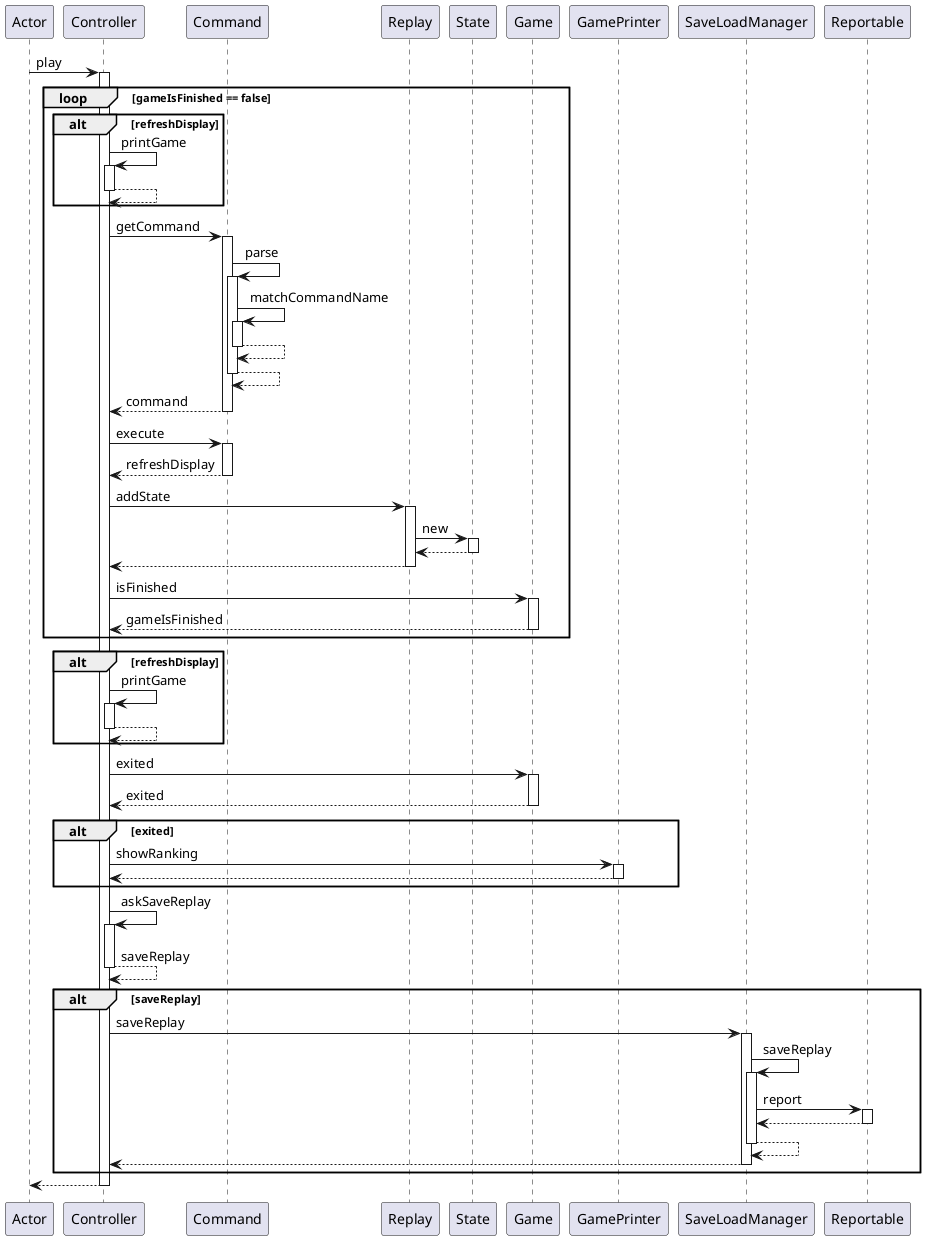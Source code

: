 # Controller.play()

@startuml
participant Actor
Actor -> Controller : play
activate Controller
loop gameIsFinished == false
alt refreshDisplay
Controller -> Controller : printGame
activate Controller
Controller --> Controller
deactivate Controller
end
Controller -> Command : getCommand
activate Command
Command -> Command : parse
activate Command
Command -> Command : matchCommandName
activate Command
Command --> Command
deactivate Command
Command --> Command
deactivate Command
Command --> Controller : command
deactivate Command
Controller -> Command : execute
activate Command
Command --> Controller : refreshDisplay
deactivate Command
Controller -> Replay : addState
activate Replay
Replay -> State : new
activate State
State --> Replay
deactivate State
Replay --> Controller
deactivate Replay
Controller -> Game : isFinished
activate Game
Game --> Controller : gameIsFinished
deactivate Game
end
alt refreshDisplay
Controller -> Controller : printGame
activate Controller
Controller --> Controller
deactivate Controller
end
Controller -> Game : exited
activate Game
Game --> Controller : exited
deactivate Game
alt exited
Controller -> GamePrinter : showRanking
activate GamePrinter
GamePrinter --> Controller
deactivate GamePrinter
end
Controller -> Controller : askSaveReplay
activate Controller
Controller --> Controller : saveReplay
deactivate Controller
alt saveReplay
Controller -> SaveLoadManager : saveReplay
activate SaveLoadManager
SaveLoadManager -> SaveLoadManager : saveReplay
activate SaveLoadManager
SaveLoadManager -> Reportable : report
activate Reportable
Reportable --> SaveLoadManager
deactivate Reportable
SaveLoadManager --> SaveLoadManager
deactivate SaveLoadManager
SaveLoadManager --> Controller
deactivate SaveLoadManager
end
return
@enduml